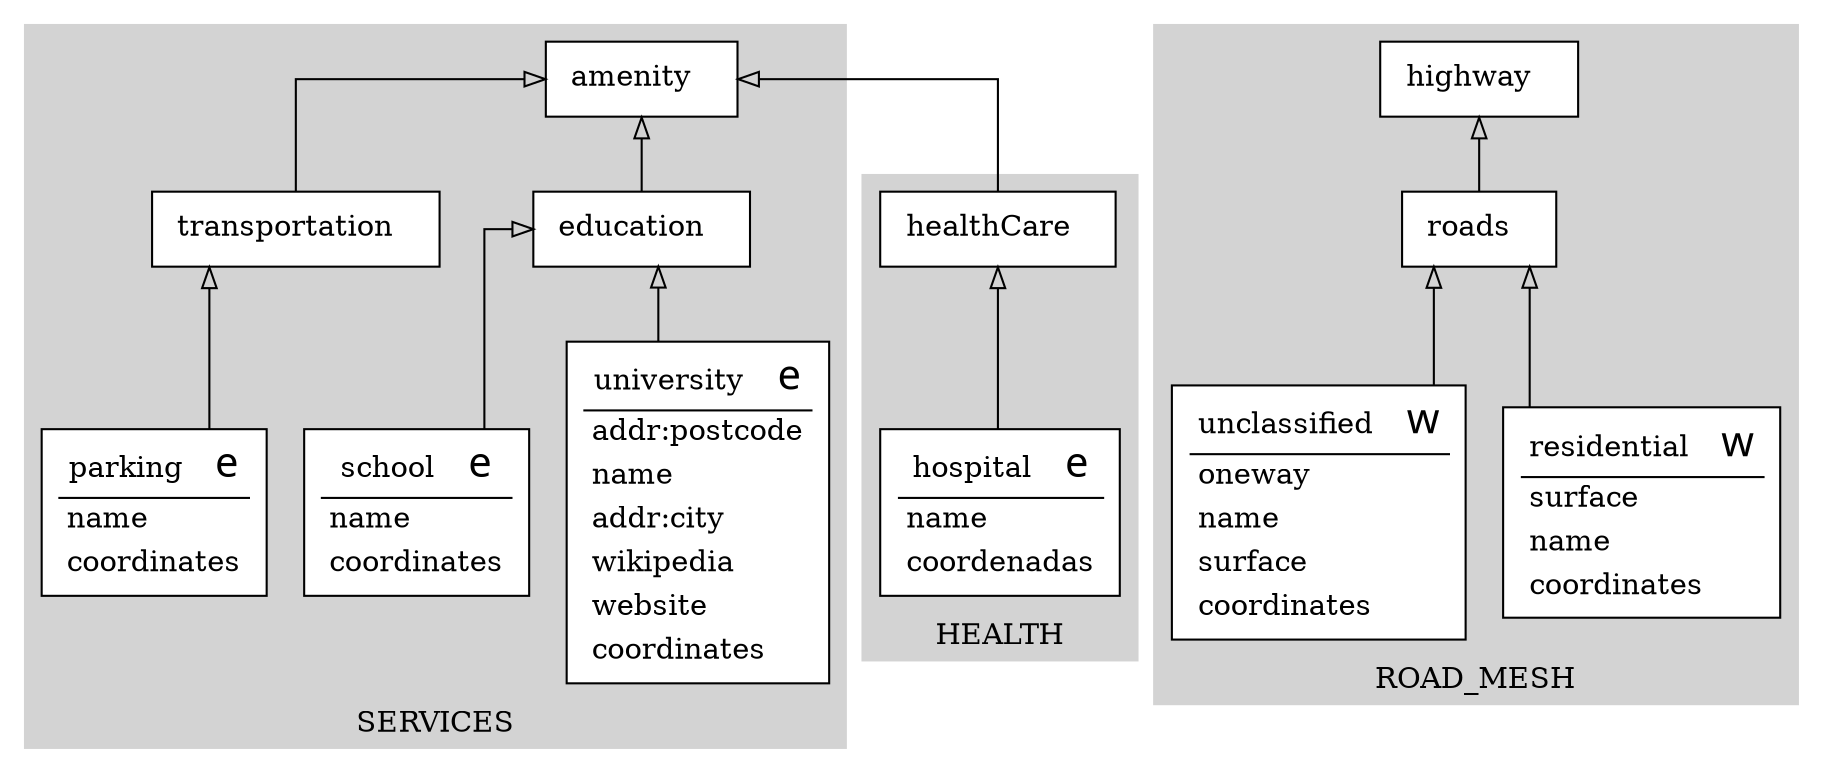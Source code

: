 digraph structs { 
	node [shape=box]
	subgraph cluster_SERVICES {
		node [color=black style=filled]
		color=lightgrey style=filled
		label=SERVICES
		0[style = "filled, bold" penwidth = "1" fillcolor="white" label=<
			<TABLE color="black" border="0">
			 <TR>
				<TD align="center"><font color="black">university</font>  
				<font FACE="sigmoda" POINT-SIZE="20.0"> e</font></TD>
			</TR>
			<hr/>
			<TR>
				<TD align="left">addr:postcode</TD>
			 </TR>
			<TR>
				<TD align="left">name</TD>
			 </TR>
			<TR>
				<TD align="left">addr:city</TD>
			 </TR>
			<TR>
				<TD align="left">wikipedia</TD>
			 </TR>
			<TR>
				<TD align="left">website</TD>
			 </TR>
			<TR>
				<TD align="left">coordinates</TD>
			 </TR>
			</TABLE>>]
		1[style = "filled, bold" penwidth = "1" fillcolor="white" label=<
			<TABLE color="black" border="0">
			 <TR>
				<TD align="center"><font color="black">amenity</font>  </TD>
			</TR>
			</TABLE>>]
		2[style = "filled, bold" penwidth = "1" fillcolor="white" label=<
			<TABLE color="black" border="0">
			 <TR>
				<TD align="center"><font color="black">school</font>  
				<font FACE="sigmoda" POINT-SIZE="20.0"> e</font></TD>
			</TR>
			<hr/>
			<TR>
				<TD align="left">name</TD>
			 </TR>
			<TR>
				<TD align="left">coordinates</TD>
			 </TR>
			</TABLE>>]
		3[style = "filled, bold" penwidth = "1" fillcolor="white" label=<
			<TABLE color="black" border="0">
			 <TR>
				<TD align="center"><font color="black">parking</font>  
				<font FACE="sigmoda" POINT-SIZE="20.0"> e</font></TD>
			</TR>
			<hr/>
			<TR>
				<TD align="left">name</TD>
			 </TR>
			<TR>
				<TD align="left">coordinates</TD>
			 </TR>
			</TABLE>>]
		4[style = "filled, bold" penwidth = "1" fillcolor="white" label=<
			<TABLE color="black" border="0">
			 <TR>
				<TD align="center"><font color="black">education</font>  </TD>
			</TR>
			</TABLE>>]
		5[style = "filled, bold" penwidth = "1" fillcolor="white" label=<
			<TABLE color="black" border="0">
			 <TR>
				<TD align="center"><font color="black">transportation</font>  </TD>
			</TR>
			</TABLE>>]
	}
	subgraph cluster_HEALTH {
		node [color=black style=filled]
		color=lightgrey style=filled
		label=HEALTH
		6[style = "filled, bold" penwidth = "1" fillcolor="white" label=<
			<TABLE color="black" border="0">
			 <TR>
				<TD align="center"><font color="black">hospital</font>  
				<font FACE="sigmoda" POINT-SIZE="20.0"> e</font></TD>
			</TR>
			<hr/>
			<TR>
				<TD align="left">name</TD>
			 </TR>
			<TR>
				<TD align="left">coordenadas</TD>
			 </TR>
			</TABLE>>]
		7[style = "filled, bold" penwidth = "1" fillcolor="white" label=<
			<TABLE color="black" border="0">
			 <TR>
				<TD align="center"><font color="black">healthCare</font>  </TD>
			</TR>
			</TABLE>>]
	}
	subgraph cluster_ROAD_MESH {
		node [color=black style=filled]
		color=lightgrey style=filled
		label=ROAD_MESH
		8[style = "filled, bold" penwidth = "1" fillcolor="white" label=<
			<TABLE color="black" border="0">
			 <TR>
				<TD align="center"><font color="black">residential</font>  
				<font FACE="sigmoda" POINT-SIZE="20.0"> w</font></TD>
			</TR>
			<hr/>
			<TR>
				<TD align="left">surface</TD>
			 </TR>
			<TR>
				<TD align="left">name</TD>
			 </TR>
			<TR>
				<TD align="left">coordinates</TD>
			 </TR>
			</TABLE>>]
		9[style = "filled, bold" penwidth = "1" fillcolor="white" label=<
			<TABLE color="black" border="0">
			 <TR>
				<TD align="center"><font color="black">highway</font>  </TD>
			</TR>
			</TABLE>>]
		10[style = "filled, bold" penwidth = "1" fillcolor="white" label=<
			<TABLE color="black" border="0">
			 <TR>
				<TD align="center"><font color="black">unclassified</font>  
				<font FACE="sigmoda" POINT-SIZE="20.0"> w</font></TD>
			</TR>
			<hr/>
			<TR>
				<TD align="left">oneway</TD>
			 </TR>
			<TR>
				<TD align="left">name</TD>
			 </TR>
			<TR>
				<TD align="left">surface</TD>
			 </TR>
			<TR>
				<TD align="left">coordinates</TD>
			 </TR>
			</TABLE>>]
		11[style = "filled, bold" penwidth = "1" fillcolor="white" label=<
			<TABLE color="black" border="0">
			 <TR>
				<TD align="center"><font color="black">roads</font>  </TD>
			</TR>
			</TABLE>>]
	}
		11 -> 9[arrowhead=onormal]
		3 -> 5[arrowhead=onormal]
		10 -> 11[arrowhead=onormal]
		2 -> 4[arrowhead=onormal]
		8 -> 11[arrowhead=onormal]
		5 -> 1[arrowhead=onormal]
		0 -> 4[arrowhead=onormal]
		6 -> 7[arrowhead=onormal]
		7 -> 1[arrowhead=onormal]
		4 -> 1[arrowhead=onormal]
	rankdir=BT
	splines=ortho
}